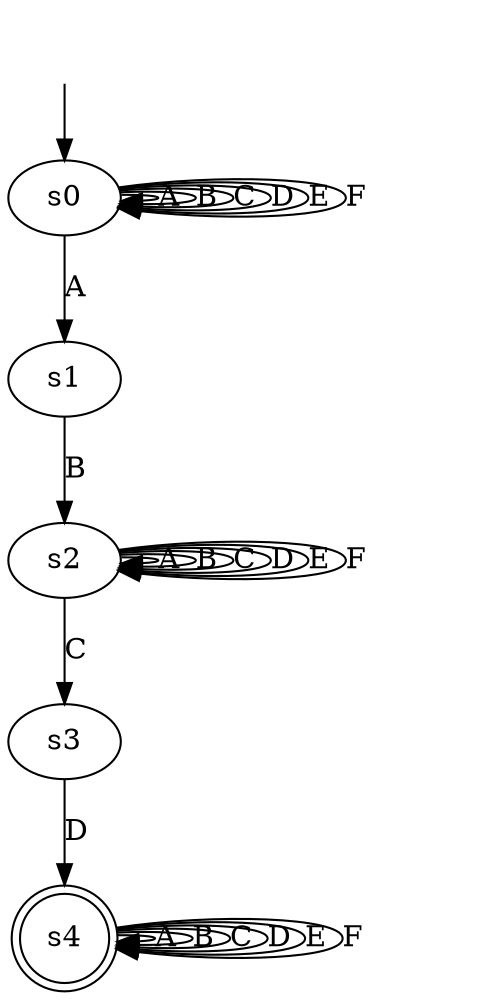 digraph "output/c" {
s0 [label=s0];
s1 [label=s1];
s2 [label=s2];
s3 [label=s3];
s4 [label=s4, shape=doublecircle];
s0 -> s0 [label=A];
s0 -> s0 [label=B];
s0 -> s0 [label=C];
s0 -> s0 [label=D];
s0 -> s0 [label=E];
s0 -> s0 [label=F];
s0 -> s1 [label=A];
s1 -> s2 [label=B];
s2 -> s2 [label=A];
s2 -> s2 [label=B];
s2 -> s2 [label=C];
s2 -> s2 [label=D];
s2 -> s2 [label=E];
s2 -> s2 [label=F];
s2 -> s3 [label=C];
s3 -> s4 [label=D];
s4 -> s4 [label=A];
s4 -> s4 [label=B];
s4 -> s4 [label=C];
s4 -> s4 [label=D];
s4 -> s4 [label=E];
s4 -> s4 [label=F];


__start0 [label="", shape=none];
__start0 -> s0  [label=""];
}
